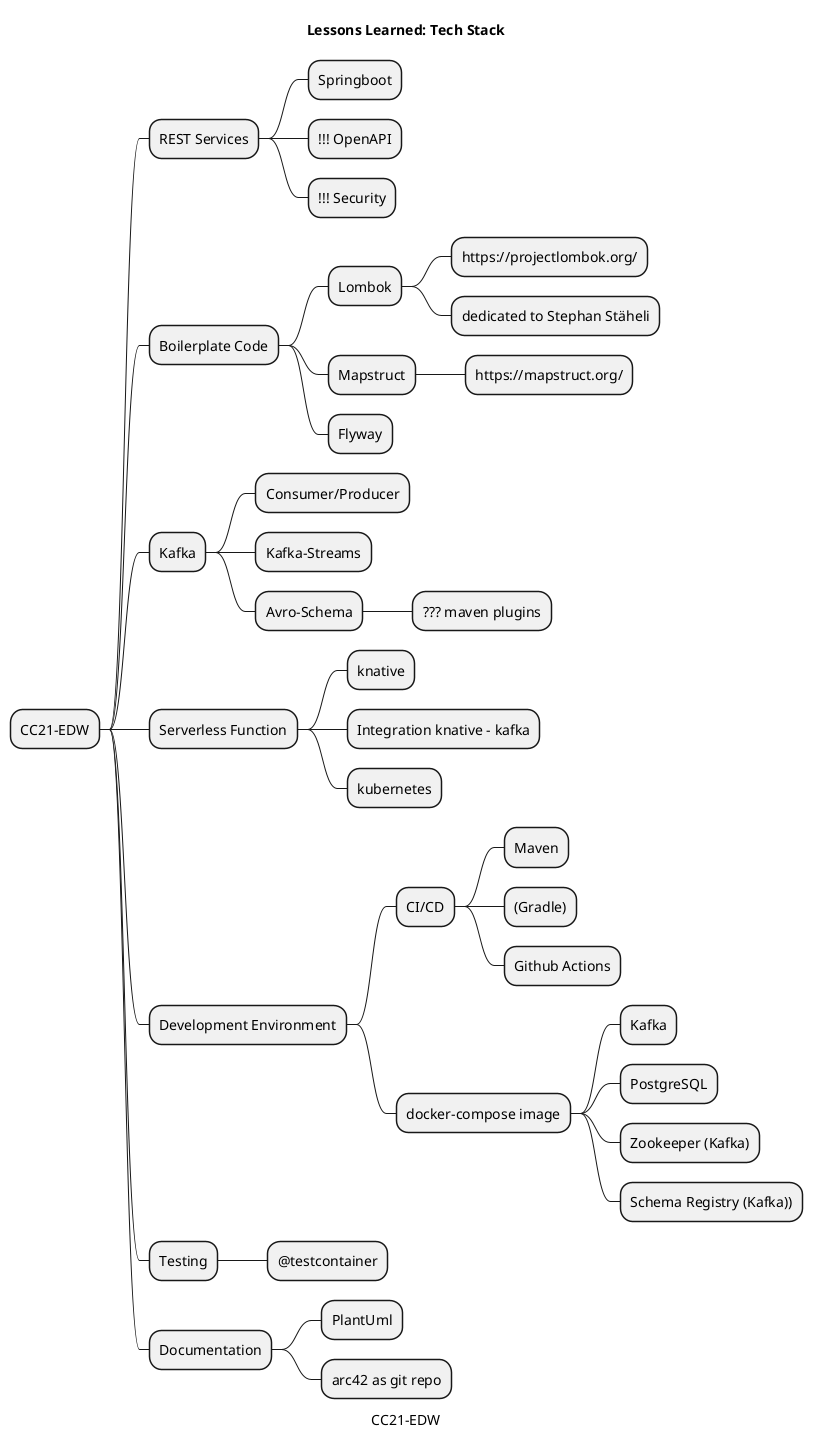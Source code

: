 @startmindmap
'https://plantuml.com/mindmap-diagram

caption CC21-EDW
title Lessons Learned: Tech Stack

* CC21-EDW
** REST Services
*** Springboot
*** !!! OpenAPI
*** !!! Security

** Boilerplate Code
*** Lombok
**** https://projectlombok.org/
**** dedicated to Stephan Stäheli
*** Mapstruct
**** https://mapstruct.org/
*** Flyway

** Kafka
*** Consumer/Producer
*** Kafka-Streams
*** Avro-Schema
**** ??? maven plugins

** Serverless Function
*** knative
*** Integration knative - kafka
*** kubernetes

** Development Environment
*** CI/CD
**** Maven
**** (Gradle)
**** Github Actions

*** docker-compose image
**** Kafka
**** PostgreSQL
**** Zookeeper (Kafka)
**** Schema Registry (Kafka))

** Testing
*** @testcontainer

** Documentation
*** PlantUml
*** arc42 as git repo

@endmindmap
